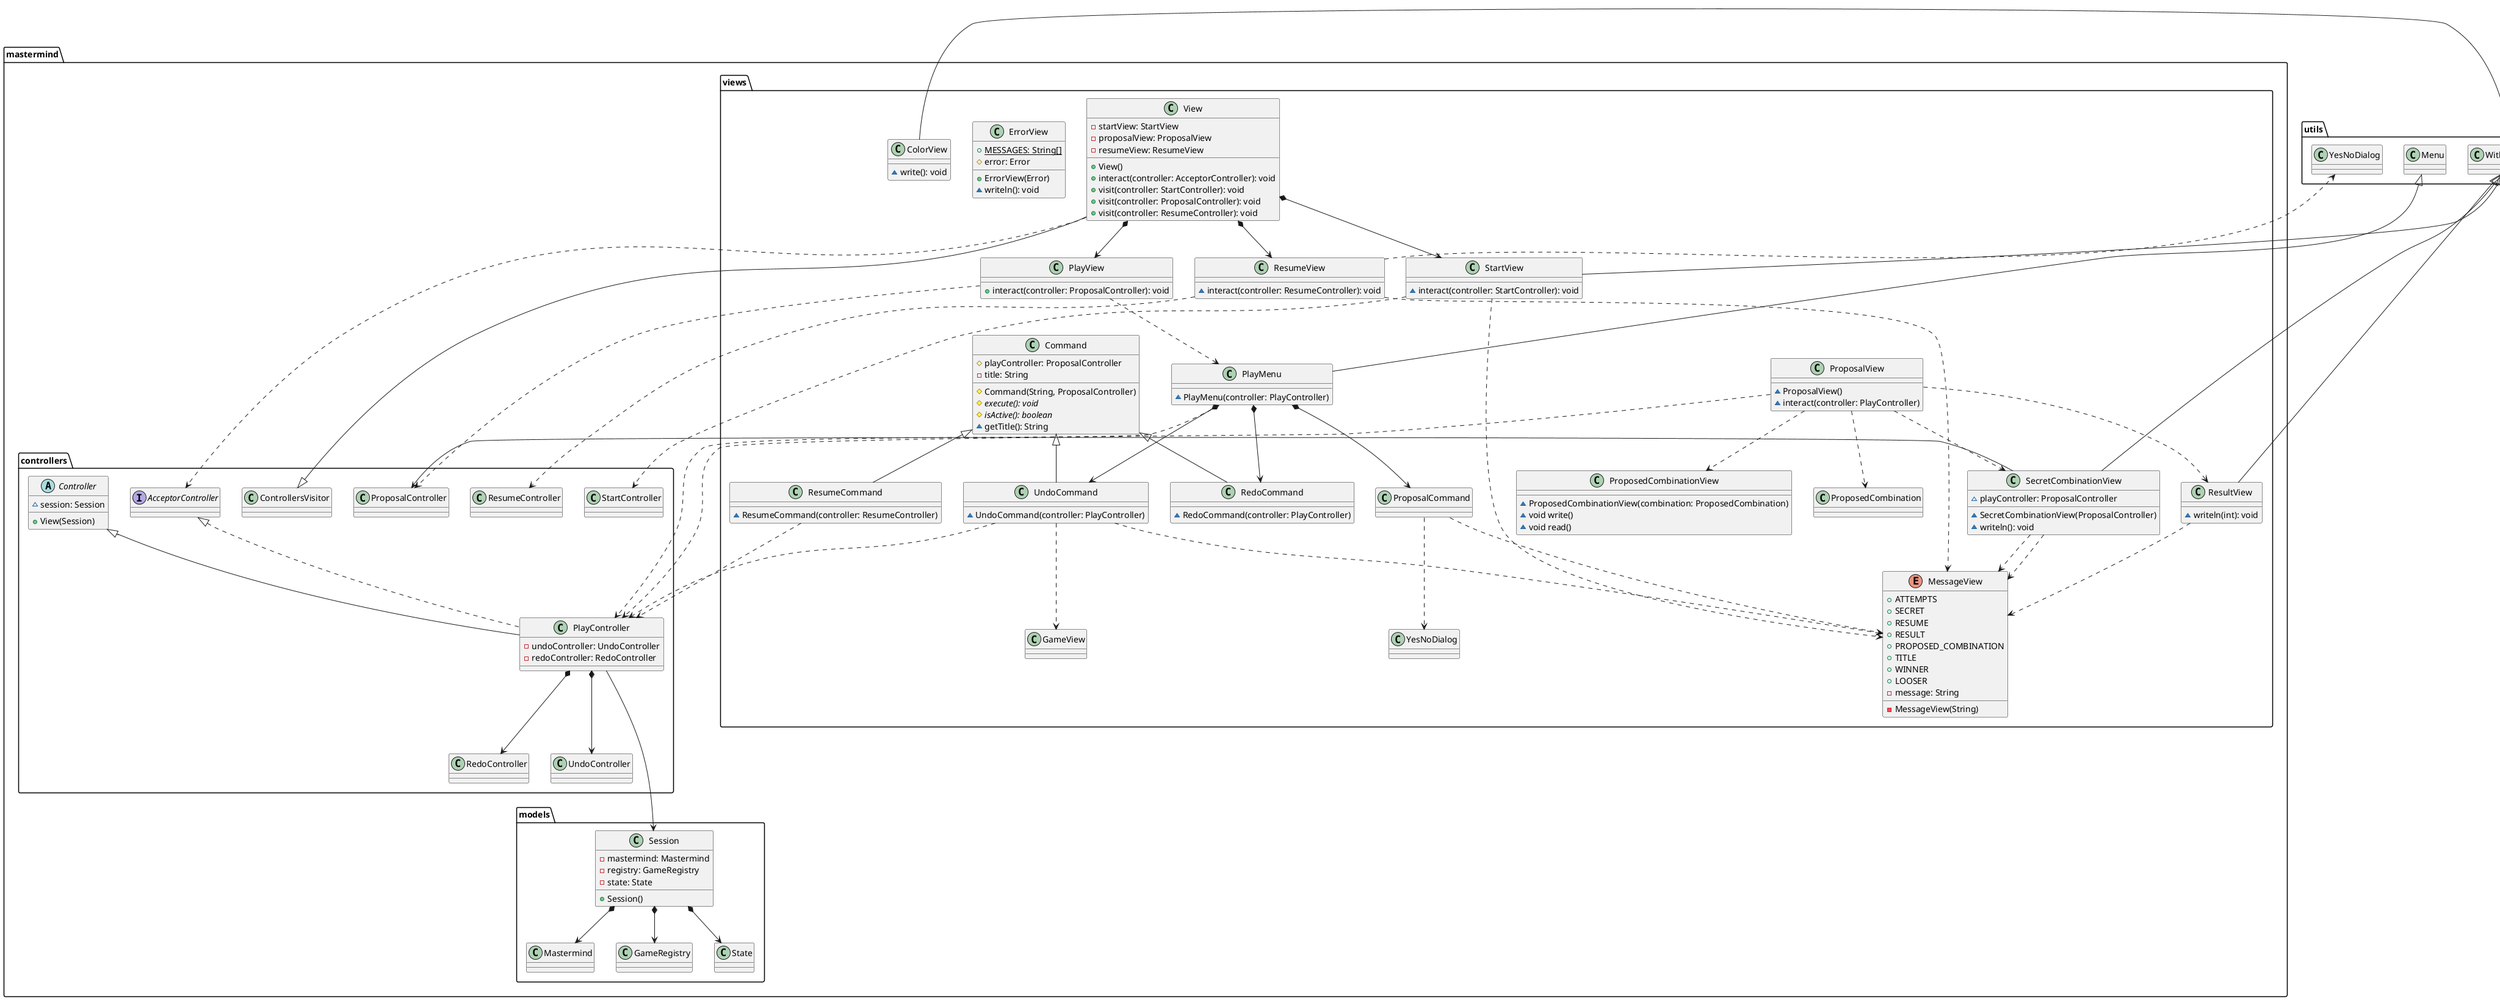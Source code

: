 @startuml

top to bottom direction

class mastermind.views.ColorView {
    ~ write(): void
}
utils.WithConsoleView <|--- mastermind.views.ColorView

class mastermind.views.SecretCombinationView {
    ~ playController: ProposalController
    ~ SecretCombinationView(ProposalController)
    ~ writeln(): void
}
utils.WithConsoleView <|--- mastermind.views.SecretCombinationView
mastermind.views.SecretCombinationView ..> mastermind.views.MessageView
mastermind.views.SecretCombinationView --> mastermind.controllers.ProposalController
mastermind.views.SecretCombinationView ..> mastermind.views.MessageView

class mastermind.views.ErrorView {
    + {static} MESSAGES: String[]
    # error: Error
    + ErrorView(Error)
    ~ writeln(): void
}

class mastermind.views.ProposalView {
    ~ ProposalView()
    ~ interact(controller: PlayController)
}
mastermind.views.ProposalView ..> mastermind.controllers.PlayController
mastermind.views.ProposalView ..> mastermind.views.SecretCombinationView
mastermind.views.ProposalView ..> mastermind.views.ProposedCombination
mastermind.views.ProposalView ..> mastermind.views.ProposedCombinationView
mastermind.views.ProposalView ..> mastermind.views.ResultView

class mastermind.views.ProposedCombinationView {
    ~ ProposedCombinationView(combination: ProposedCombination)
    ~ void write()
    ~ void read()
}

enum mastermind.views.MessageView {
    + ATTEMPTS
   	+ SECRET
   	+ RESUME
   	+ RESULT
   	+ PROPOSED_COMBINATION
   	+ TITLE
   	+ WINNER
   	+ LOOSER
    - message: String
    - MessageView(String)
}

class mastermind.views.Command {
    # playController: ProposalController
    - title: String
    # Command(String, ProposalController)
    # {abstract} execute(): void
    # {abstract} isActive(): boolean
    ~ getTitle(): String
}

class mastermind.views.RedoCommand {
    ~ RedoCommand(controller: PlayController)
}
mastermind.views.Command <|-- mastermind.views.RedoCommand

class mastermind.views.UndoCommand {
    ~ UndoCommand(controller: PlayController)
}
mastermind.views.Command <|-- mastermind.views.UndoCommand
mastermind.views.UndoCommand ..> mastermind.views.MessageView
mastermind.views.UndoCommand ..> mastermind.controllers.PlayController
mastermind.views.UndoCommand ..> mastermind.views.GameView

class mastermind.views.ResumeCommand {
    ~ ResumeCommand(controller: ResumeController)
}
mastermind.views.Command <|-- mastermind.views.ResumeCommand
mastermind.views.ResumeCommand ..> mastermind.controllers.PlayController
mastermind.views.ProposalCommand ..> mastermind.views.MessageView
mastermind.views.ProposalCommand ..> mastermind.views.YesNoDialog

class mastermind.views.PlayMenu {
    ~ PlayMenu(controller: PlayController)
}
utils.Menu <|--- mastermind.views.PlayMenu
mastermind.views.PlayMenu ..> mastermind.controllers.PlayController
mastermind.views.PlayMenu *--> mastermind.views.ProposalCommand
mastermind.views.PlayMenu *--> mastermind.views.UndoCommand
mastermind.views.PlayMenu *--> mastermind.views.RedoCommand

class mastermind.views.PlayView {
    + interact(controller: ProposalController): void
}
mastermind.views.PlayView ..> mastermind.controllers.ProposalController
mastermind.views.PlayView ..> mastermind.views.PlayMenu

class mastermind.views.ResultView {
    ~ writeln(int): void
}
utils.WithConsoleView <|-- mastermind.views.ResultView
mastermind.views.ResultView ..> mastermind.views.MessageView

class mastermind.views.ResumeView {
    ~ interact(controller: ResumeController): void
}
mastermind.views.ResumeView ..> mastermind.controllers.ResumeController
mastermind.views.ResumeView ..> utils.YesNoDialog
mastermind.views.ResumeView ..> mastermind.views.MessageView

class mastermind.views.StartView {
    ~ interact(controller: StartController): void
}
utils.WithConsoleView <|-- mastermind.views.StartView
mastermind.views.StartView ..> mastermind.controllers.StartController
mastermind.views.StartView ..> mastermind.views.MessageView

class mastermind.views.View {
    - startView: StartView
    - proposalView: ProposalView
    - resumeView: ResumeView
    + View()
    + interact(controller: AcceptorController): void
    + visit(controller: StartController): void
    + visit(controller: ProposalController): void
    + visit(controller: ResumeController): void
}
mastermind.controllers.ControllersVisitor <|-- mastermind.views.View
mastermind.views.View ..> mastermind.controllers.AcceptorController
mastermind.views.View *--> mastermind.views.StartView
mastermind.views.View *--> mastermind.views.PlayView
mastermind.views.View *--> mastermind.views.ResumeView

interface mastermind.controllers.AcceptorController { }

abstract class mastermind.controllers.Controller {
    ~ session: Session
    + View(Session)
}
mastermind.controllers.PlayController ---> mastermind.models.Session

class mastermind.controllers.PlayController {
    - undoController: UndoController
    - redoController: RedoController
}
mastermind.controllers.AcceptorController <|.. mastermind.controllers.PlayController
mastermind.controllers.Controller <|-- mastermind.controllers.PlayController
mastermind.controllers.PlayController *--> mastermind.controllers.UndoController
mastermind.controllers.PlayController *--> mastermind.controllers.RedoController

class mastermind.models.Session {
    - mastermind: Mastermind
    - registry: GameRegistry
    - state: State
    + Session()
}
mastermind.models.Session *--> mastermind.models.Mastermind
mastermind.models.Session *--> mastermind.models.GameRegistry
mastermind.models.Session *--> mastermind.models.State


@enduml